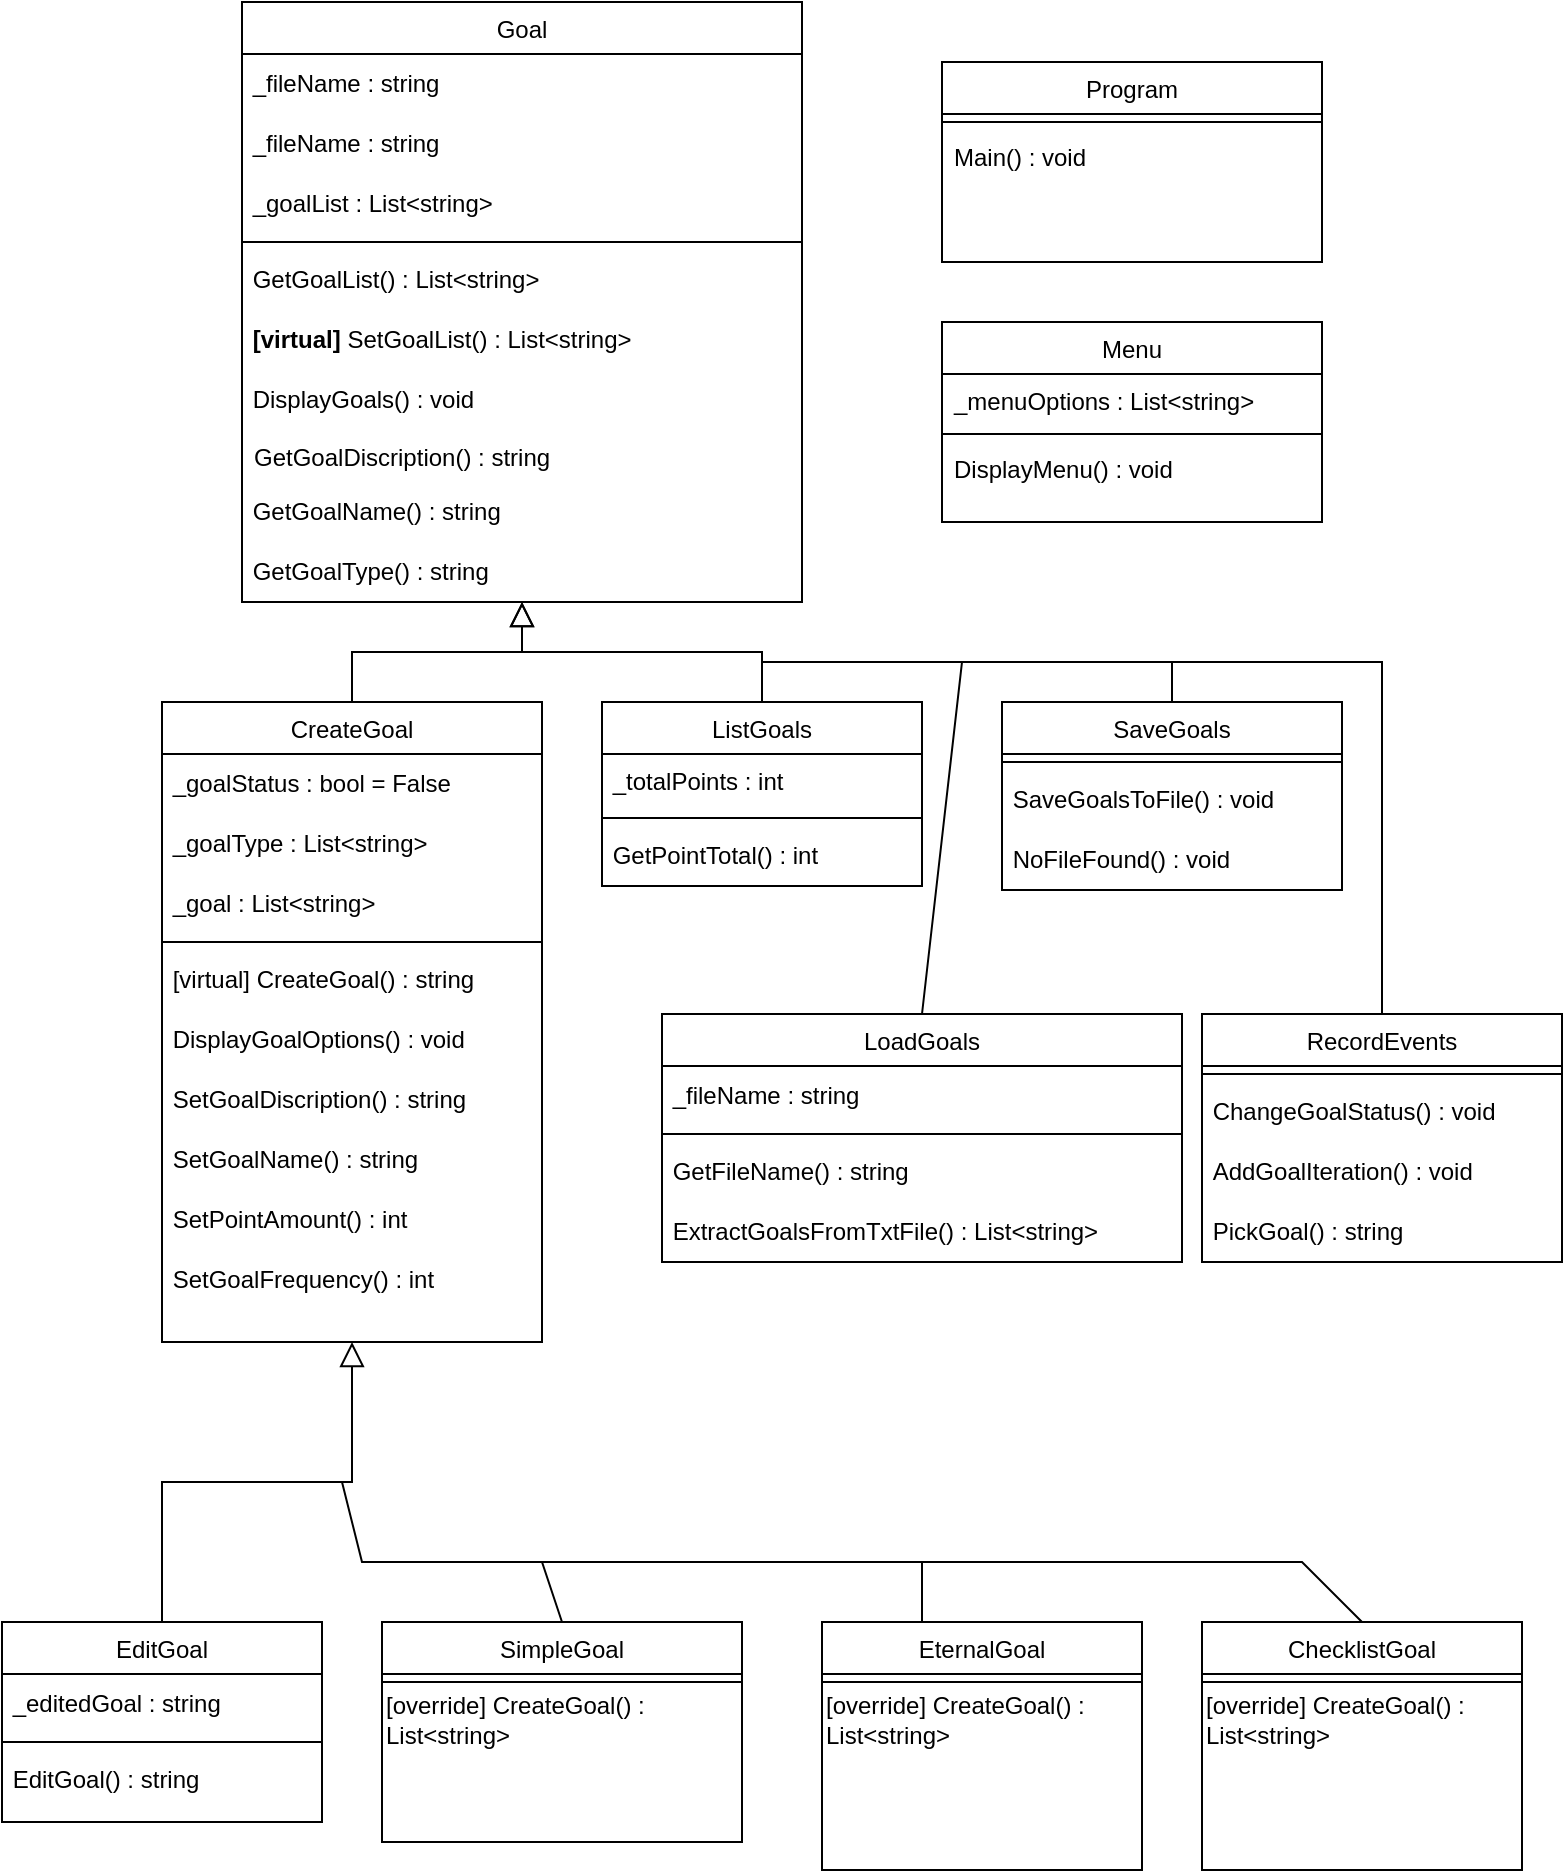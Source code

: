 <mxfile version="25.0.1">
  <diagram id="C5RBs43oDa-KdzZeNtuy" name="Page-1">
    <mxGraphModel dx="1499" dy="728" grid="1" gridSize="10" guides="1" tooltips="1" connect="1" arrows="1" fold="1" page="1" pageScale="1" pageWidth="827" pageHeight="1169" math="0" shadow="0">
      <root>
        <mxCell id="WIyWlLk6GJQsqaUBKTNV-0" />
        <mxCell id="WIyWlLk6GJQsqaUBKTNV-1" parent="WIyWlLk6GJQsqaUBKTNV-0" />
        <mxCell id="zkfFHV4jXpPFQw0GAbJ--0" value="Goal" style="swimlane;fontStyle=0;align=center;verticalAlign=top;childLayout=stackLayout;horizontal=1;startSize=26;horizontalStack=0;resizeParent=1;resizeLast=0;collapsible=1;marginBottom=0;rounded=0;shadow=0;strokeWidth=1;" parent="WIyWlLk6GJQsqaUBKTNV-1" vertex="1">
          <mxGeometry x="160" y="10" width="280" height="300" as="geometry">
            <mxRectangle x="220" y="120" width="160" height="26" as="alternateBounds" />
          </mxGeometry>
        </mxCell>
        <mxCell id="gg0AZYf_WokPXOETNWAm-27" value="&amp;nbsp;_fileName : string" style="text;html=1;align=left;verticalAlign=middle;whiteSpace=wrap;rounded=0;" parent="zkfFHV4jXpPFQw0GAbJ--0" vertex="1">
          <mxGeometry y="26" width="280" height="30" as="geometry" />
        </mxCell>
        <mxCell id="mJyQrxoLO6yNNMvXHb2x-4" value="&amp;nbsp;_fileName : string" style="text;html=1;align=left;verticalAlign=middle;whiteSpace=wrap;rounded=0;" vertex="1" parent="zkfFHV4jXpPFQw0GAbJ--0">
          <mxGeometry y="56" width="280" height="30" as="geometry" />
        </mxCell>
        <mxCell id="gg0AZYf_WokPXOETNWAm-21" value="&amp;nbsp;_goalList : List&amp;lt;string&amp;gt;" style="text;html=1;align=left;verticalAlign=middle;whiteSpace=wrap;rounded=0;" parent="zkfFHV4jXpPFQw0GAbJ--0" vertex="1">
          <mxGeometry y="86" width="280" height="30" as="geometry" />
        </mxCell>
        <mxCell id="zkfFHV4jXpPFQw0GAbJ--4" value="" style="line;html=1;strokeWidth=1;align=left;verticalAlign=middle;spacingTop=-1;spacingLeft=3;spacingRight=3;rotatable=0;labelPosition=right;points=[];portConstraint=eastwest;" parent="zkfFHV4jXpPFQw0GAbJ--0" vertex="1">
          <mxGeometry y="116" width="280" height="8" as="geometry" />
        </mxCell>
        <mxCell id="gg0AZYf_WokPXOETNWAm-23" value="&amp;nbsp;GetGoalList() : List&amp;lt;string&amp;gt;" style="text;html=1;align=left;verticalAlign=middle;whiteSpace=wrap;rounded=0;" parent="zkfFHV4jXpPFQw0GAbJ--0" vertex="1">
          <mxGeometry y="124" width="280" height="30" as="geometry" />
        </mxCell>
        <mxCell id="gg0AZYf_WokPXOETNWAm-26" value="&amp;nbsp;&lt;b&gt;[virtual]&lt;/b&gt;&lt;i style=&quot;font-weight: bold;&quot;&gt;&amp;nbsp;&lt;/i&gt;SetGoalList() : List&amp;lt;string&amp;gt;" style="text;html=1;align=left;verticalAlign=middle;whiteSpace=wrap;rounded=0;" parent="zkfFHV4jXpPFQw0GAbJ--0" vertex="1">
          <mxGeometry y="154" width="280" height="30" as="geometry" />
        </mxCell>
        <mxCell id="gg0AZYf_WokPXOETNWAm-22" value="&amp;nbsp;DisplayGoals() : void" style="text;html=1;align=left;verticalAlign=middle;whiteSpace=wrap;rounded=0;" parent="zkfFHV4jXpPFQw0GAbJ--0" vertex="1">
          <mxGeometry y="184" width="280" height="30" as="geometry" />
        </mxCell>
        <mxCell id="gg0AZYf_WokPXOETNWAm-60" value="GetGoalDiscription() : string" style="text;align=left;verticalAlign=top;spacingLeft=4;spacingRight=4;overflow=hidden;rotatable=0;points=[[0,0.5],[1,0.5]];portConstraint=eastwest;" parent="zkfFHV4jXpPFQw0GAbJ--0" vertex="1">
          <mxGeometry y="214" width="280" height="26" as="geometry" />
        </mxCell>
        <mxCell id="gg0AZYf_WokPXOETNWAm-62" value="&amp;nbsp;GetGoalName() : string" style="text;html=1;align=left;verticalAlign=middle;whiteSpace=wrap;rounded=0;" parent="zkfFHV4jXpPFQw0GAbJ--0" vertex="1">
          <mxGeometry y="240" width="280" height="30" as="geometry" />
        </mxCell>
        <mxCell id="gg0AZYf_WokPXOETNWAm-65" value="&amp;nbsp;GetGoalType() : string" style="text;html=1;align=left;verticalAlign=middle;whiteSpace=wrap;rounded=0;" parent="zkfFHV4jXpPFQw0GAbJ--0" vertex="1">
          <mxGeometry y="270" width="280" height="30" as="geometry" />
        </mxCell>
        <mxCell id="zkfFHV4jXpPFQw0GAbJ--6" value="CreateGoal" style="swimlane;fontStyle=0;align=center;verticalAlign=top;childLayout=stackLayout;horizontal=1;startSize=26;horizontalStack=0;resizeParent=1;resizeLast=0;collapsible=1;marginBottom=0;rounded=0;shadow=0;strokeWidth=1;" parent="WIyWlLk6GJQsqaUBKTNV-1" vertex="1">
          <mxGeometry x="120" y="360" width="190" height="320" as="geometry">
            <mxRectangle x="130" y="380" width="160" height="26" as="alternateBounds" />
          </mxGeometry>
        </mxCell>
        <mxCell id="gg0AZYf_WokPXOETNWAm-20" value="&amp;nbsp;_goalStatus : bool = False" style="text;html=1;align=left;verticalAlign=middle;whiteSpace=wrap;rounded=0;" parent="zkfFHV4jXpPFQw0GAbJ--6" vertex="1">
          <mxGeometry y="26" width="190" height="30" as="geometry" />
        </mxCell>
        <mxCell id="gg0AZYf_WokPXOETNWAm-14" value="&amp;nbsp;_goalType : List&amp;lt;string&amp;gt;" style="text;html=1;align=left;verticalAlign=middle;whiteSpace=wrap;rounded=0;" parent="zkfFHV4jXpPFQw0GAbJ--6" vertex="1">
          <mxGeometry y="56" width="190" height="30" as="geometry" />
        </mxCell>
        <mxCell id="gg0AZYf_WokPXOETNWAm-81" value="&amp;nbsp;_goal : List&amp;lt;string&amp;gt;" style="text;html=1;align=left;verticalAlign=middle;whiteSpace=wrap;rounded=0;" parent="zkfFHV4jXpPFQw0GAbJ--6" vertex="1">
          <mxGeometry y="86" width="190" height="30" as="geometry" />
        </mxCell>
        <mxCell id="zkfFHV4jXpPFQw0GAbJ--9" value="" style="line;html=1;strokeWidth=1;align=left;verticalAlign=middle;spacingTop=-1;spacingLeft=3;spacingRight=3;rotatable=0;labelPosition=right;points=[];portConstraint=eastwest;" parent="zkfFHV4jXpPFQw0GAbJ--6" vertex="1">
          <mxGeometry y="116" width="190" height="8" as="geometry" />
        </mxCell>
        <mxCell id="gg0AZYf_WokPXOETNWAm-13" value="&amp;nbsp;[virtual] CreateGoal() : string" style="text;html=1;align=left;verticalAlign=middle;whiteSpace=wrap;rounded=0;" parent="zkfFHV4jXpPFQw0GAbJ--6" vertex="1">
          <mxGeometry y="124" width="190" height="30" as="geometry" />
        </mxCell>
        <mxCell id="gg0AZYf_WokPXOETNWAm-72" value="&amp;nbsp;DisplayGoalOptions() : void" style="text;html=1;align=left;verticalAlign=middle;whiteSpace=wrap;rounded=0;" parent="zkfFHV4jXpPFQw0GAbJ--6" vertex="1">
          <mxGeometry y="154" width="190" height="30" as="geometry" />
        </mxCell>
        <mxCell id="gg0AZYf_WokPXOETNWAm-15" value="&amp;nbsp;SetGoalDiscription() : string" style="text;html=1;align=left;verticalAlign=middle;whiteSpace=wrap;rounded=0;" parent="zkfFHV4jXpPFQw0GAbJ--6" vertex="1">
          <mxGeometry y="184" width="190" height="30" as="geometry" />
        </mxCell>
        <mxCell id="gg0AZYf_WokPXOETNWAm-16" value="&amp;nbsp;SetGoalName() : string" style="text;html=1;align=left;verticalAlign=middle;whiteSpace=wrap;rounded=0;" parent="zkfFHV4jXpPFQw0GAbJ--6" vertex="1">
          <mxGeometry y="214" width="190" height="30" as="geometry" />
        </mxCell>
        <mxCell id="gg0AZYf_WokPXOETNWAm-80" value="&amp;nbsp;SetPointAmount() : int" style="text;html=1;align=left;verticalAlign=middle;whiteSpace=wrap;rounded=0;" parent="zkfFHV4jXpPFQw0GAbJ--6" vertex="1">
          <mxGeometry y="244" width="190" height="30" as="geometry" />
        </mxCell>
        <mxCell id="gg0AZYf_WokPXOETNWAm-84" value="&amp;nbsp;SetGoalFrequency() : int" style="text;html=1;align=left;verticalAlign=middle;whiteSpace=wrap;rounded=0;" parent="zkfFHV4jXpPFQw0GAbJ--6" vertex="1">
          <mxGeometry y="274" width="190" height="30" as="geometry" />
        </mxCell>
        <mxCell id="zkfFHV4jXpPFQw0GAbJ--12" value="" style="endArrow=block;endSize=10;endFill=0;shadow=0;strokeWidth=1;rounded=0;curved=0;edgeStyle=elbowEdgeStyle;elbow=vertical;" parent="WIyWlLk6GJQsqaUBKTNV-1" source="zkfFHV4jXpPFQw0GAbJ--6" target="zkfFHV4jXpPFQw0GAbJ--0" edge="1">
          <mxGeometry width="160" relative="1" as="geometry">
            <mxPoint x="200" y="203" as="sourcePoint" />
            <mxPoint x="200" y="203" as="targetPoint" />
          </mxGeometry>
        </mxCell>
        <mxCell id="zkfFHV4jXpPFQw0GAbJ--13" value="ListGoals" style="swimlane;fontStyle=0;align=center;verticalAlign=top;childLayout=stackLayout;horizontal=1;startSize=26;horizontalStack=0;resizeParent=1;resizeLast=0;collapsible=1;marginBottom=0;rounded=0;shadow=0;strokeWidth=1;" parent="WIyWlLk6GJQsqaUBKTNV-1" vertex="1">
          <mxGeometry x="340" y="360" width="160" height="92" as="geometry">
            <mxRectangle x="330" y="360" width="170" height="26" as="alternateBounds" />
          </mxGeometry>
        </mxCell>
        <mxCell id="gg0AZYf_WokPXOETNWAm-33" value="&amp;nbsp;_totalPoints : int" style="text;html=1;align=left;verticalAlign=middle;whiteSpace=wrap;rounded=0;" parent="zkfFHV4jXpPFQw0GAbJ--13" vertex="1">
          <mxGeometry y="26" width="160" height="28" as="geometry" />
        </mxCell>
        <mxCell id="zkfFHV4jXpPFQw0GAbJ--15" value="" style="line;html=1;strokeWidth=1;align=left;verticalAlign=middle;spacingTop=-1;spacingLeft=3;spacingRight=3;rotatable=0;labelPosition=right;points=[];portConstraint=eastwest;" parent="zkfFHV4jXpPFQw0GAbJ--13" vertex="1">
          <mxGeometry y="54" width="160" height="8" as="geometry" />
        </mxCell>
        <mxCell id="gg0AZYf_WokPXOETNWAm-71" value="&amp;nbsp;GetPointTotal() : int" style="text;html=1;align=left;verticalAlign=middle;whiteSpace=wrap;rounded=0;" parent="zkfFHV4jXpPFQw0GAbJ--13" vertex="1">
          <mxGeometry y="62" width="160" height="30" as="geometry" />
        </mxCell>
        <mxCell id="zkfFHV4jXpPFQw0GAbJ--16" value="" style="endArrow=block;endSize=10;endFill=0;shadow=0;strokeWidth=1;rounded=0;curved=0;edgeStyle=elbowEdgeStyle;elbow=vertical;" parent="WIyWlLk6GJQsqaUBKTNV-1" source="zkfFHV4jXpPFQw0GAbJ--13" target="zkfFHV4jXpPFQw0GAbJ--0" edge="1">
          <mxGeometry width="160" relative="1" as="geometry">
            <mxPoint x="210" y="373" as="sourcePoint" />
            <mxPoint x="310" y="271" as="targetPoint" />
          </mxGeometry>
        </mxCell>
        <mxCell id="gg0AZYf_WokPXOETNWAm-0" value="SaveGoals" style="swimlane;fontStyle=0;align=center;verticalAlign=top;childLayout=stackLayout;horizontal=1;startSize=26;horizontalStack=0;resizeParent=1;resizeLast=0;collapsible=1;marginBottom=0;rounded=0;shadow=0;strokeWidth=1;" parent="WIyWlLk6GJQsqaUBKTNV-1" vertex="1">
          <mxGeometry x="540" y="360" width="170" height="94" as="geometry">
            <mxRectangle x="340" y="380" width="170" height="26" as="alternateBounds" />
          </mxGeometry>
        </mxCell>
        <mxCell id="gg0AZYf_WokPXOETNWAm-2" value="" style="line;html=1;strokeWidth=1;align=left;verticalAlign=middle;spacingTop=-1;spacingLeft=3;spacingRight=3;rotatable=0;labelPosition=right;points=[];portConstraint=eastwest;" parent="gg0AZYf_WokPXOETNWAm-0" vertex="1">
          <mxGeometry y="26" width="170" height="8" as="geometry" />
        </mxCell>
        <mxCell id="gg0AZYf_WokPXOETNWAm-25" value="&amp;nbsp;SaveGoalsToFile() : void" style="text;html=1;align=left;verticalAlign=middle;whiteSpace=wrap;rounded=0;" parent="gg0AZYf_WokPXOETNWAm-0" vertex="1">
          <mxGeometry y="34" width="170" height="30" as="geometry" />
        </mxCell>
        <mxCell id="gg0AZYf_WokPXOETNWAm-86" value="&amp;nbsp;NoFileFound() : void" style="text;html=1;align=left;verticalAlign=middle;whiteSpace=wrap;rounded=0;" parent="gg0AZYf_WokPXOETNWAm-0" vertex="1">
          <mxGeometry y="64" width="170" height="30" as="geometry" />
        </mxCell>
        <mxCell id="gg0AZYf_WokPXOETNWAm-3" value="" style="endArrow=none;html=1;rounded=0;entryX=0.5;entryY=0;entryDx=0;entryDy=0;" parent="WIyWlLk6GJQsqaUBKTNV-1" target="gg0AZYf_WokPXOETNWAm-0" edge="1">
          <mxGeometry width="50" height="50" relative="1" as="geometry">
            <mxPoint x="520" y="340" as="sourcePoint" />
            <mxPoint x="470" y="380" as="targetPoint" />
            <Array as="points">
              <mxPoint x="625" y="340" />
            </Array>
          </mxGeometry>
        </mxCell>
        <mxCell id="gg0AZYf_WokPXOETNWAm-4" value="LoadGoals" style="swimlane;fontStyle=0;align=center;verticalAlign=top;childLayout=stackLayout;horizontal=1;startSize=26;horizontalStack=0;resizeParent=1;resizeLast=0;collapsible=1;marginBottom=0;rounded=0;shadow=0;strokeWidth=1;" parent="WIyWlLk6GJQsqaUBKTNV-1" vertex="1">
          <mxGeometry x="370" y="516" width="260" height="124" as="geometry">
            <mxRectangle x="340" y="380" width="170" height="26" as="alternateBounds" />
          </mxGeometry>
        </mxCell>
        <mxCell id="gg0AZYf_WokPXOETNWAm-69" value="&amp;nbsp;_fileName : string" style="text;html=1;align=left;verticalAlign=middle;whiteSpace=wrap;rounded=0;" parent="gg0AZYf_WokPXOETNWAm-4" vertex="1">
          <mxGeometry y="26" width="260" height="30" as="geometry" />
        </mxCell>
        <mxCell id="gg0AZYf_WokPXOETNWAm-6" value="" style="line;html=1;strokeWidth=1;align=left;verticalAlign=middle;spacingTop=-1;spacingLeft=3;spacingRight=3;rotatable=0;labelPosition=right;points=[];portConstraint=eastwest;" parent="gg0AZYf_WokPXOETNWAm-4" vertex="1">
          <mxGeometry y="56" width="260" height="8" as="geometry" />
        </mxCell>
        <mxCell id="gg0AZYf_WokPXOETNWAm-68" value="&amp;nbsp;GetFileName() : string" style="text;html=1;align=left;verticalAlign=middle;whiteSpace=wrap;rounded=0;" parent="gg0AZYf_WokPXOETNWAm-4" vertex="1">
          <mxGeometry y="64" width="260" height="30" as="geometry" />
        </mxCell>
        <mxCell id="gg0AZYf_WokPXOETNWAm-12" value="&amp;nbsp;ExtractGoalsFromTxtFile() : List&amp;lt;string&amp;gt;" style="text;html=1;align=left;verticalAlign=middle;whiteSpace=wrap;rounded=0;" parent="gg0AZYf_WokPXOETNWAm-4" vertex="1">
          <mxGeometry y="94" width="260" height="30" as="geometry" />
        </mxCell>
        <mxCell id="gg0AZYf_WokPXOETNWAm-7" value="RecordEvents" style="swimlane;fontStyle=0;align=center;verticalAlign=top;childLayout=stackLayout;horizontal=1;startSize=26;horizontalStack=0;resizeParent=1;resizeLast=0;collapsible=1;marginBottom=0;rounded=0;shadow=0;strokeWidth=1;" parent="WIyWlLk6GJQsqaUBKTNV-1" vertex="1">
          <mxGeometry x="640" y="516" width="180" height="124" as="geometry">
            <mxRectangle x="340" y="380" width="170" height="26" as="alternateBounds" />
          </mxGeometry>
        </mxCell>
        <mxCell id="gg0AZYf_WokPXOETNWAm-9" value="" style="line;html=1;strokeWidth=1;align=left;verticalAlign=middle;spacingTop=-1;spacingLeft=3;spacingRight=3;rotatable=0;labelPosition=right;points=[];portConstraint=eastwest;" parent="gg0AZYf_WokPXOETNWAm-7" vertex="1">
          <mxGeometry y="26" width="180" height="8" as="geometry" />
        </mxCell>
        <mxCell id="gg0AZYf_WokPXOETNWAm-29" value="&amp;nbsp;ChangeGoalStatus() : void" style="text;html=1;align=left;verticalAlign=middle;whiteSpace=wrap;rounded=0;" parent="gg0AZYf_WokPXOETNWAm-7" vertex="1">
          <mxGeometry y="34" width="180" height="30" as="geometry" />
        </mxCell>
        <mxCell id="gg0AZYf_WokPXOETNWAm-85" value="&amp;nbsp;AddGoalIteration() : void" style="text;html=1;align=left;verticalAlign=middle;whiteSpace=wrap;rounded=0;" parent="gg0AZYf_WokPXOETNWAm-7" vertex="1">
          <mxGeometry y="64" width="180" height="30" as="geometry" />
        </mxCell>
        <mxCell id="gg0AZYf_WokPXOETNWAm-30" value="&amp;nbsp;PickGoal() : string" style="text;html=1;align=left;verticalAlign=middle;whiteSpace=wrap;rounded=0;" parent="gg0AZYf_WokPXOETNWAm-7" vertex="1">
          <mxGeometry y="94" width="180" height="30" as="geometry" />
        </mxCell>
        <mxCell id="gg0AZYf_WokPXOETNWAm-10" value="" style="endArrow=none;html=1;rounded=0;exitX=0.5;exitY=0;exitDx=0;exitDy=0;" parent="WIyWlLk6GJQsqaUBKTNV-1" source="gg0AZYf_WokPXOETNWAm-7" edge="1">
          <mxGeometry width="50" height="50" relative="1" as="geometry">
            <mxPoint x="590" y="370" as="sourcePoint" />
            <mxPoint x="620" y="340" as="targetPoint" />
            <Array as="points">
              <mxPoint x="730" y="340" />
            </Array>
          </mxGeometry>
        </mxCell>
        <mxCell id="gg0AZYf_WokPXOETNWAm-11" value="" style="endArrow=none;html=1;rounded=0;exitX=0.5;exitY=0;exitDx=0;exitDy=0;" parent="WIyWlLk6GJQsqaUBKTNV-1" source="gg0AZYf_WokPXOETNWAm-4" edge="1">
          <mxGeometry width="50" height="50" relative="1" as="geometry">
            <mxPoint x="200" y="370" as="sourcePoint" />
            <mxPoint x="420" y="340" as="targetPoint" />
            <Array as="points">
              <mxPoint x="520" y="340" />
            </Array>
          </mxGeometry>
        </mxCell>
        <mxCell id="gg0AZYf_WokPXOETNWAm-31" value="Program" style="swimlane;fontStyle=0;align=center;verticalAlign=top;childLayout=stackLayout;horizontal=1;startSize=26;horizontalStack=0;resizeParent=1;resizeLast=0;collapsible=1;marginBottom=0;rounded=0;shadow=0;strokeWidth=1;" parent="WIyWlLk6GJQsqaUBKTNV-1" vertex="1">
          <mxGeometry x="510" y="40" width="190" height="100" as="geometry">
            <mxRectangle x="220" y="120" width="160" height="26" as="alternateBounds" />
          </mxGeometry>
        </mxCell>
        <mxCell id="gg0AZYf_WokPXOETNWAm-36" value="" style="line;html=1;strokeWidth=1;align=left;verticalAlign=middle;spacingTop=-1;spacingLeft=3;spacingRight=3;rotatable=0;labelPosition=right;points=[];portConstraint=eastwest;" parent="gg0AZYf_WokPXOETNWAm-31" vertex="1">
          <mxGeometry y="26" width="190" height="8" as="geometry" />
        </mxCell>
        <mxCell id="gg0AZYf_WokPXOETNWAm-39" value="Main() : void" style="text;align=left;verticalAlign=top;spacingLeft=4;spacingRight=4;overflow=hidden;rotatable=0;points=[[0,0.5],[1,0.5]];portConstraint=eastwest;" parent="gg0AZYf_WokPXOETNWAm-31" vertex="1">
          <mxGeometry y="34" width="190" height="26" as="geometry" />
        </mxCell>
        <mxCell id="gg0AZYf_WokPXOETNWAm-75" value="EditGoal" style="swimlane;fontStyle=0;align=center;verticalAlign=top;childLayout=stackLayout;horizontal=1;startSize=26;horizontalStack=0;resizeParent=1;resizeLast=0;collapsible=1;marginBottom=0;rounded=0;shadow=0;strokeWidth=1;" parent="WIyWlLk6GJQsqaUBKTNV-1" vertex="1">
          <mxGeometry x="40" y="820" width="160" height="100" as="geometry">
            <mxRectangle x="330" y="360" width="170" height="26" as="alternateBounds" />
          </mxGeometry>
        </mxCell>
        <mxCell id="gg0AZYf_WokPXOETNWAm-78" value="&amp;nbsp;_editedGoal : string" style="text;html=1;align=left;verticalAlign=middle;whiteSpace=wrap;rounded=0;" parent="gg0AZYf_WokPXOETNWAm-75" vertex="1">
          <mxGeometry y="26" width="160" height="30" as="geometry" />
        </mxCell>
        <mxCell id="gg0AZYf_WokPXOETNWAm-76" value="" style="line;html=1;strokeWidth=1;align=left;verticalAlign=middle;spacingTop=-1;spacingLeft=3;spacingRight=3;rotatable=0;labelPosition=right;points=[];portConstraint=eastwest;" parent="gg0AZYf_WokPXOETNWAm-75" vertex="1">
          <mxGeometry y="56" width="160" height="8" as="geometry" />
        </mxCell>
        <mxCell id="gg0AZYf_WokPXOETNWAm-82" value="&amp;nbsp;EditGoal() : string" style="text;html=1;align=left;verticalAlign=middle;whiteSpace=wrap;rounded=0;" parent="gg0AZYf_WokPXOETNWAm-75" vertex="1">
          <mxGeometry y="64" width="160" height="30" as="geometry" />
        </mxCell>
        <mxCell id="gg0AZYf_WokPXOETNWAm-79" value="" style="endArrow=block;endSize=10;endFill=0;shadow=0;strokeWidth=1;rounded=0;curved=0;edgeStyle=elbowEdgeStyle;elbow=vertical;exitX=0.5;exitY=0;exitDx=0;exitDy=0;entryX=0.5;entryY=1;entryDx=0;entryDy=0;" parent="WIyWlLk6GJQsqaUBKTNV-1" source="gg0AZYf_WokPXOETNWAm-75" target="zkfFHV4jXpPFQw0GAbJ--6" edge="1">
          <mxGeometry width="160" relative="1" as="geometry">
            <mxPoint x="470" y="788" as="sourcePoint" />
            <mxPoint x="220" y="760" as="targetPoint" />
            <Array as="points" />
          </mxGeometry>
        </mxCell>
        <mxCell id="G0jEme6GBlyMXaVs3v9B-1" value="SimpleGoal" style="swimlane;fontStyle=0;align=center;verticalAlign=top;childLayout=stackLayout;horizontal=1;startSize=26;horizontalStack=0;resizeParent=1;resizeLast=0;collapsible=1;marginBottom=0;rounded=0;shadow=0;strokeWidth=1;" parent="WIyWlLk6GJQsqaUBKTNV-1" vertex="1">
          <mxGeometry x="230" y="820" width="180" height="110" as="geometry">
            <mxRectangle x="330" y="360" width="170" height="26" as="alternateBounds" />
          </mxGeometry>
        </mxCell>
        <mxCell id="G0jEme6GBlyMXaVs3v9B-3" value="" style="line;html=1;strokeWidth=1;align=left;verticalAlign=middle;spacingTop=-1;spacingLeft=3;spacingRight=3;rotatable=0;labelPosition=right;points=[];portConstraint=eastwest;" parent="G0jEme6GBlyMXaVs3v9B-1" vertex="1">
          <mxGeometry y="26" width="180" height="8" as="geometry" />
        </mxCell>
        <mxCell id="gg0AZYf_WokPXOETNWAm-63" value="[override] CreateGoal() : List&amp;lt;string&amp;gt;" style="text;html=1;align=left;verticalAlign=middle;whiteSpace=wrap;rounded=0;" parent="G0jEme6GBlyMXaVs3v9B-1" vertex="1">
          <mxGeometry y="34" width="180" height="30" as="geometry" />
        </mxCell>
        <mxCell id="G0jEme6GBlyMXaVs3v9B-5" value="EternalGoal" style="swimlane;fontStyle=0;align=center;verticalAlign=top;childLayout=stackLayout;horizontal=1;startSize=26;horizontalStack=0;resizeParent=1;resizeLast=0;collapsible=1;marginBottom=0;rounded=0;shadow=0;strokeWidth=1;" parent="WIyWlLk6GJQsqaUBKTNV-1" vertex="1">
          <mxGeometry x="450" y="820" width="160" height="124" as="geometry">
            <mxRectangle x="330" y="360" width="170" height="26" as="alternateBounds" />
          </mxGeometry>
        </mxCell>
        <mxCell id="G0jEme6GBlyMXaVs3v9B-7" value="" style="line;html=1;strokeWidth=1;align=left;verticalAlign=middle;spacingTop=-1;spacingLeft=3;spacingRight=3;rotatable=0;labelPosition=right;points=[];portConstraint=eastwest;" parent="G0jEme6GBlyMXaVs3v9B-5" vertex="1">
          <mxGeometry y="26" width="160" height="8" as="geometry" />
        </mxCell>
        <mxCell id="G0jEme6GBlyMXaVs3v9B-18" value="[override] CreateGoal() : List&amp;lt;string&amp;gt;" style="text;html=1;align=left;verticalAlign=middle;whiteSpace=wrap;rounded=0;" parent="G0jEme6GBlyMXaVs3v9B-5" vertex="1">
          <mxGeometry y="34" width="160" height="30" as="geometry" />
        </mxCell>
        <mxCell id="G0jEme6GBlyMXaVs3v9B-9" value="ChecklistGoal" style="swimlane;fontStyle=0;align=center;verticalAlign=top;childLayout=stackLayout;horizontal=1;startSize=26;horizontalStack=0;resizeParent=1;resizeLast=0;collapsible=1;marginBottom=0;rounded=0;shadow=0;strokeWidth=1;" parent="WIyWlLk6GJQsqaUBKTNV-1" vertex="1">
          <mxGeometry x="640" y="820" width="160" height="124" as="geometry">
            <mxRectangle x="330" y="360" width="170" height="26" as="alternateBounds" />
          </mxGeometry>
        </mxCell>
        <mxCell id="G0jEme6GBlyMXaVs3v9B-11" value="" style="line;html=1;strokeWidth=1;align=left;verticalAlign=middle;spacingTop=-1;spacingLeft=3;spacingRight=3;rotatable=0;labelPosition=right;points=[];portConstraint=eastwest;" parent="G0jEme6GBlyMXaVs3v9B-9" vertex="1">
          <mxGeometry y="26" width="160" height="8" as="geometry" />
        </mxCell>
        <mxCell id="G0jEme6GBlyMXaVs3v9B-19" value="[override] CreateGoal() : List&amp;lt;string&amp;gt;" style="text;html=1;align=left;verticalAlign=middle;whiteSpace=wrap;rounded=0;" parent="G0jEme6GBlyMXaVs3v9B-9" vertex="1">
          <mxGeometry y="34" width="160" height="30" as="geometry" />
        </mxCell>
        <mxCell id="G0jEme6GBlyMXaVs3v9B-14" value="" style="endArrow=none;html=1;rounded=0;exitX=0.5;exitY=0;exitDx=0;exitDy=0;" parent="WIyWlLk6GJQsqaUBKTNV-1" source="G0jEme6GBlyMXaVs3v9B-1" edge="1">
          <mxGeometry width="50" height="50" relative="1" as="geometry">
            <mxPoint x="500" y="820" as="sourcePoint" />
            <mxPoint x="210" y="750" as="targetPoint" />
            <Array as="points">
              <mxPoint x="310" y="790" />
              <mxPoint x="220" y="790" />
            </Array>
          </mxGeometry>
        </mxCell>
        <mxCell id="G0jEme6GBlyMXaVs3v9B-15" value="" style="endArrow=none;html=1;rounded=0;" parent="WIyWlLk6GJQsqaUBKTNV-1" edge="1">
          <mxGeometry width="50" height="50" relative="1" as="geometry">
            <mxPoint x="500" y="820" as="sourcePoint" />
            <mxPoint x="310" y="790" as="targetPoint" />
            <Array as="points">
              <mxPoint x="500" y="790" />
            </Array>
          </mxGeometry>
        </mxCell>
        <mxCell id="G0jEme6GBlyMXaVs3v9B-16" value="" style="endArrow=none;html=1;rounded=0;exitX=0.5;exitY=0;exitDx=0;exitDy=0;" parent="WIyWlLk6GJQsqaUBKTNV-1" source="G0jEme6GBlyMXaVs3v9B-9" edge="1">
          <mxGeometry width="50" height="50" relative="1" as="geometry">
            <mxPoint x="500" y="740" as="sourcePoint" />
            <mxPoint x="500" y="790" as="targetPoint" />
            <Array as="points">
              <mxPoint x="690" y="790" />
            </Array>
          </mxGeometry>
        </mxCell>
        <mxCell id="mJyQrxoLO6yNNMvXHb2x-0" value="Menu" style="swimlane;fontStyle=0;align=center;verticalAlign=top;childLayout=stackLayout;horizontal=1;startSize=26;horizontalStack=0;resizeParent=1;resizeLast=0;collapsible=1;marginBottom=0;rounded=0;shadow=0;strokeWidth=1;" vertex="1" parent="WIyWlLk6GJQsqaUBKTNV-1">
          <mxGeometry x="510" y="170" width="190" height="100" as="geometry">
            <mxRectangle x="220" y="120" width="160" height="26" as="alternateBounds" />
          </mxGeometry>
        </mxCell>
        <mxCell id="mJyQrxoLO6yNNMvXHb2x-1" value="_menuOptions : List&lt;string&gt;" style="text;align=left;verticalAlign=top;spacingLeft=4;spacingRight=4;overflow=hidden;rotatable=0;points=[[0,0.5],[1,0.5]];portConstraint=eastwest;" vertex="1" parent="mJyQrxoLO6yNNMvXHb2x-0">
          <mxGeometry y="26" width="190" height="26" as="geometry" />
        </mxCell>
        <mxCell id="mJyQrxoLO6yNNMvXHb2x-2" value="" style="line;html=1;strokeWidth=1;align=left;verticalAlign=middle;spacingTop=-1;spacingLeft=3;spacingRight=3;rotatable=0;labelPosition=right;points=[];portConstraint=eastwest;" vertex="1" parent="mJyQrxoLO6yNNMvXHb2x-0">
          <mxGeometry y="52" width="190" height="8" as="geometry" />
        </mxCell>
        <mxCell id="mJyQrxoLO6yNNMvXHb2x-3" value="DisplayMenu() : void" style="text;align=left;verticalAlign=top;spacingLeft=4;spacingRight=4;overflow=hidden;rotatable=0;points=[[0,0.5],[1,0.5]];portConstraint=eastwest;" vertex="1" parent="mJyQrxoLO6yNNMvXHb2x-0">
          <mxGeometry y="60" width="190" height="26" as="geometry" />
        </mxCell>
      </root>
    </mxGraphModel>
  </diagram>
</mxfile>
